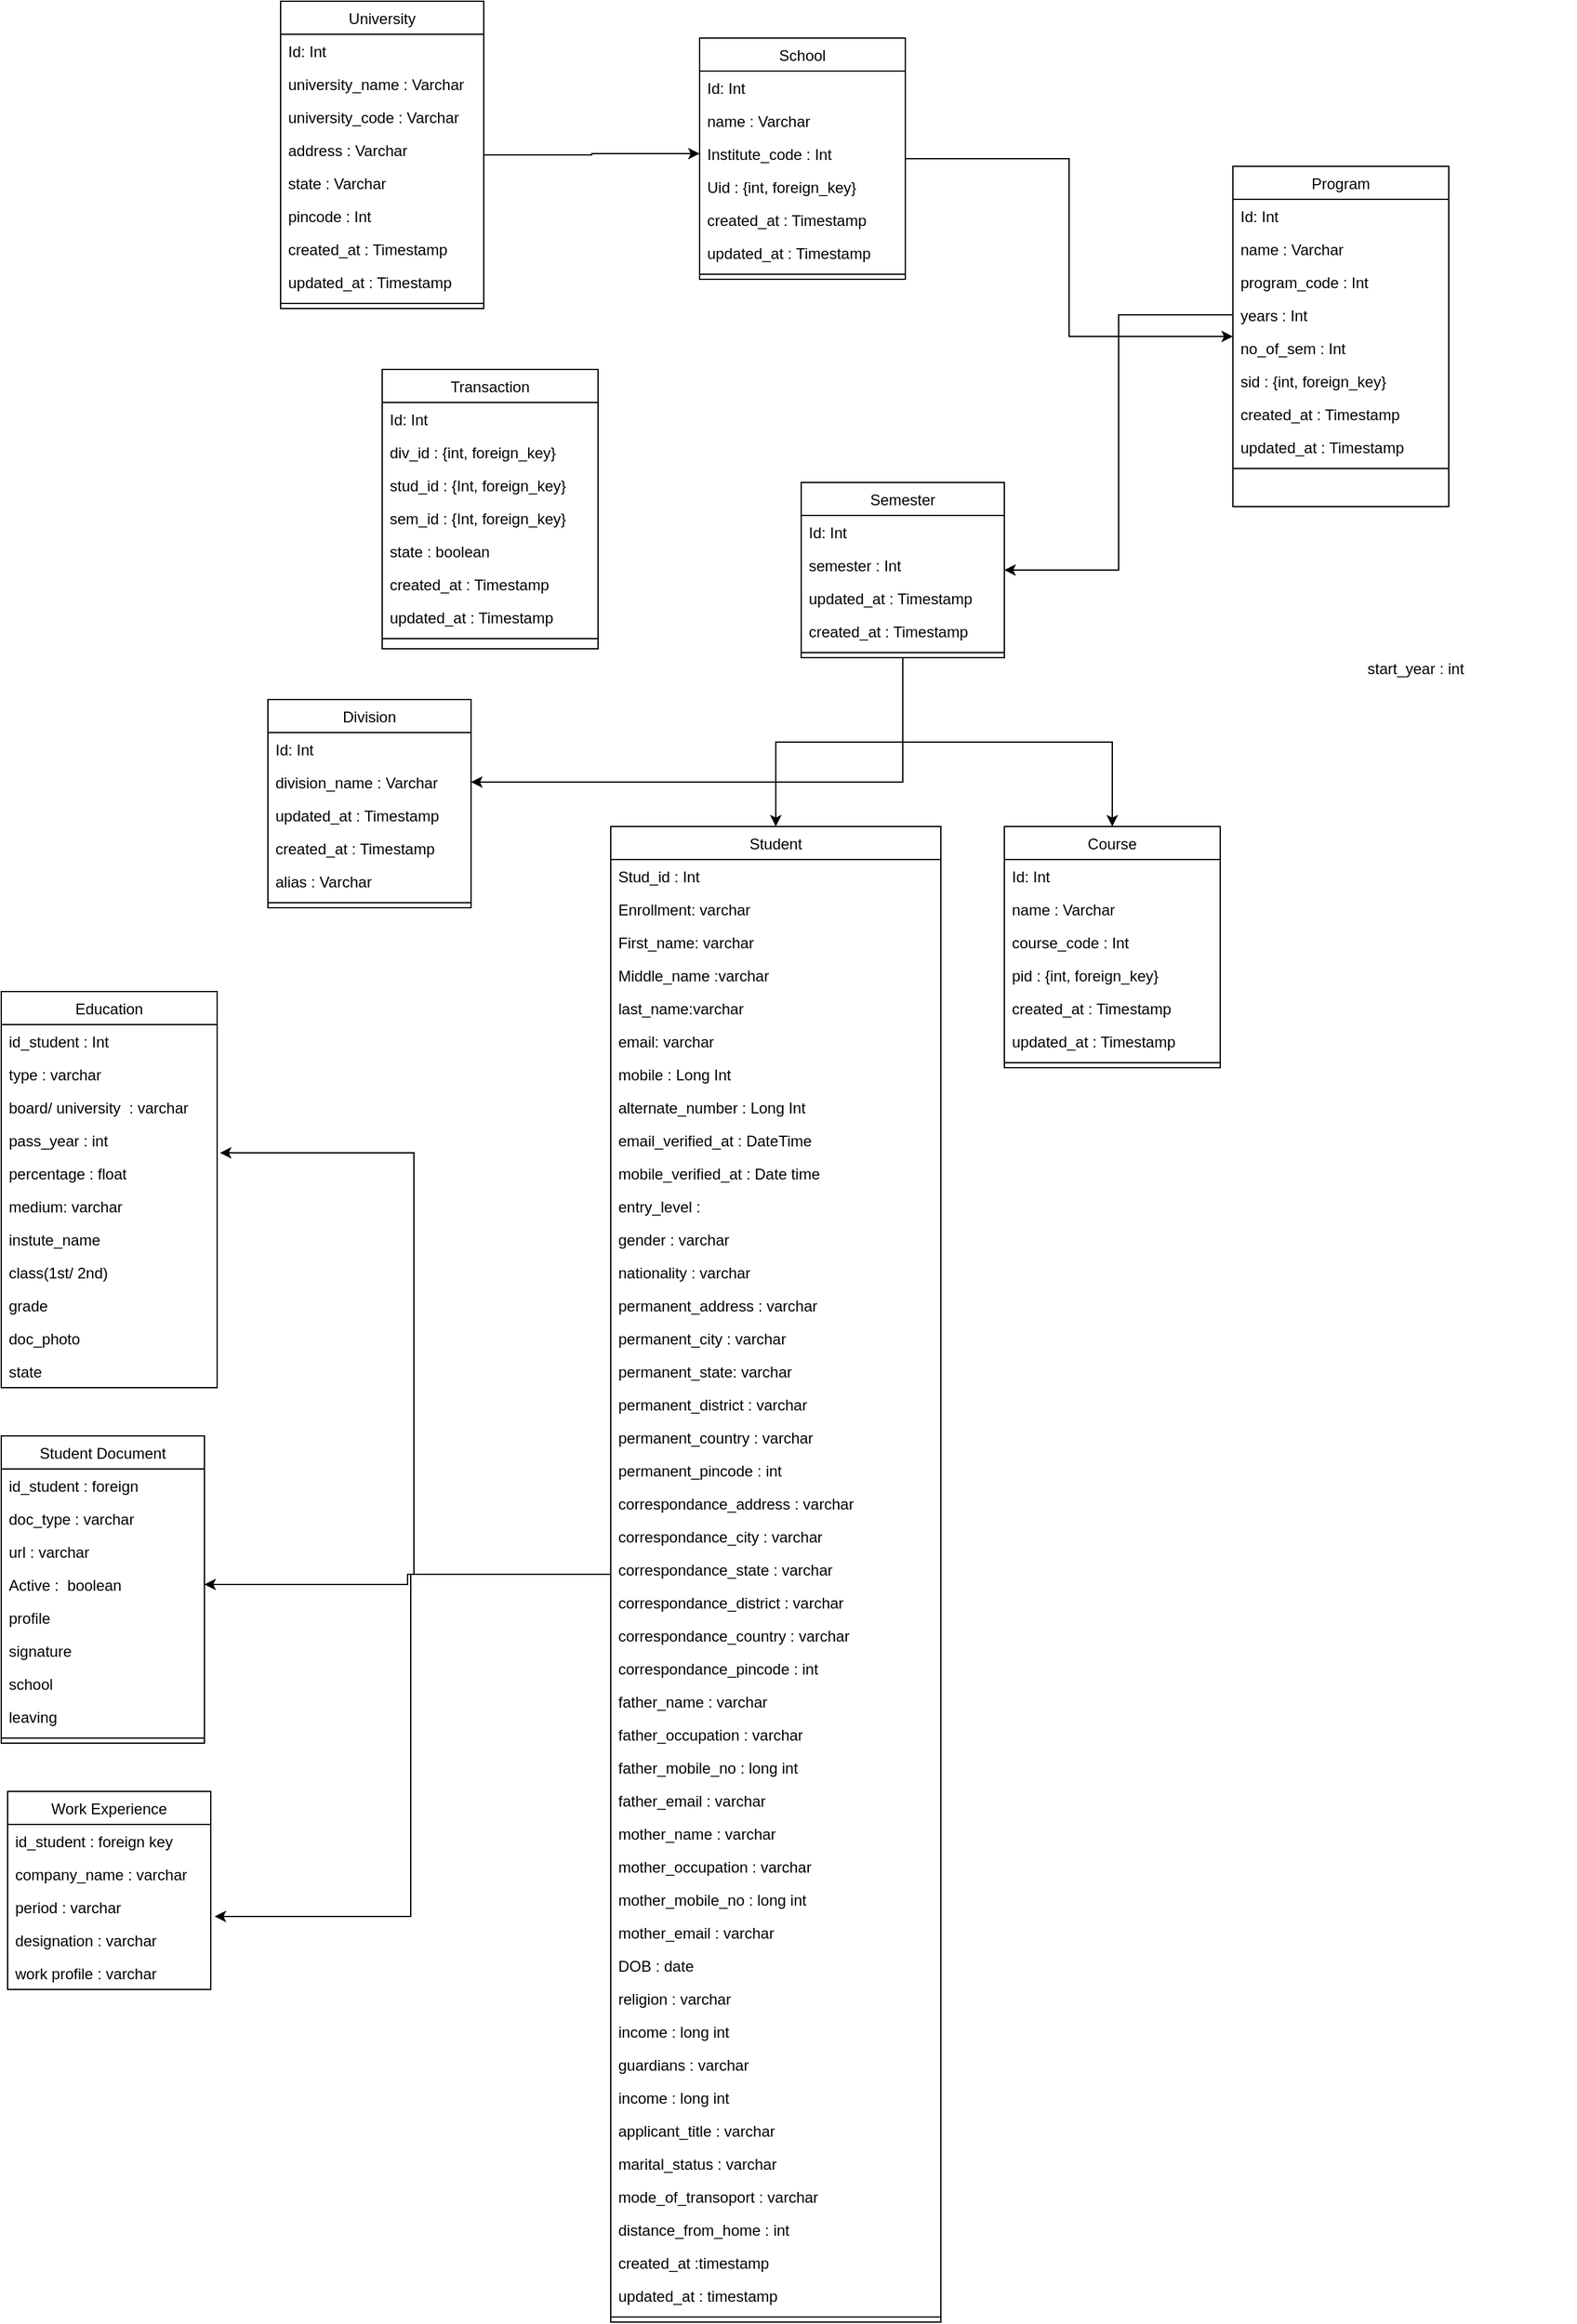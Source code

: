 <mxfile version="21.2.3" type="github">
  <diagram id="C5RBs43oDa-KdzZeNtuy" name="Page-1">
    <mxGraphModel dx="2062" dy="661" grid="1" gridSize="10" guides="1" tooltips="1" connect="1" arrows="1" fold="1" page="1" pageScale="1" pageWidth="827" pageHeight="1169" math="0" shadow="0">
      <root>
        <mxCell id="WIyWlLk6GJQsqaUBKTNV-0" />
        <mxCell id="WIyWlLk6GJQsqaUBKTNV-1" parent="WIyWlLk6GJQsqaUBKTNV-0" />
        <mxCell id="jzSBc3U49p7YeS92Y_gd-18" style="edgeStyle=orthogonalEdgeStyle;rounded=0;orthogonalLoop=1;jettySize=auto;html=1;entryX=0;entryY=0.5;entryDx=0;entryDy=0;" parent="WIyWlLk6GJQsqaUBKTNV-1" source="jzSBc3U49p7YeS92Y_gd-0" target="jzSBc3U49p7YeS92Y_gd-13" edge="1">
          <mxGeometry relative="1" as="geometry" />
        </mxCell>
        <mxCell id="jzSBc3U49p7YeS92Y_gd-0" value="University" style="swimlane;fontStyle=0;align=center;verticalAlign=top;childLayout=stackLayout;horizontal=1;startSize=26;horizontalStack=0;resizeParent=1;resizeLast=0;collapsible=1;marginBottom=0;rounded=0;shadow=0;strokeWidth=1;" parent="WIyWlLk6GJQsqaUBKTNV-1" vertex="1">
          <mxGeometry x="-10" y="60" width="160" height="242" as="geometry">
            <mxRectangle x="220" y="120" width="160" height="26" as="alternateBounds" />
          </mxGeometry>
        </mxCell>
        <mxCell id="jzSBc3U49p7YeS92Y_gd-1" value="Id: Int" style="text;align=left;verticalAlign=top;spacingLeft=4;spacingRight=4;overflow=hidden;rotatable=0;points=[[0,0.5],[1,0.5]];portConstraint=eastwest;" parent="jzSBc3U49p7YeS92Y_gd-0" vertex="1">
          <mxGeometry y="26" width="160" height="26" as="geometry" />
        </mxCell>
        <mxCell id="jzSBc3U49p7YeS92Y_gd-2" value="university_name : Varchar" style="text;align=left;verticalAlign=top;spacingLeft=4;spacingRight=4;overflow=hidden;rotatable=0;points=[[0,0.5],[1,0.5]];portConstraint=eastwest;rounded=0;shadow=0;html=0;" parent="jzSBc3U49p7YeS92Y_gd-0" vertex="1">
          <mxGeometry y="52" width="160" height="26" as="geometry" />
        </mxCell>
        <mxCell id="jzSBc3U49p7YeS92Y_gd-3" value="university_code : Varchar" style="text;align=left;verticalAlign=top;spacingLeft=4;spacingRight=4;overflow=hidden;rotatable=0;points=[[0,0.5],[1,0.5]];portConstraint=eastwest;rounded=0;shadow=0;html=0;" parent="jzSBc3U49p7YeS92Y_gd-0" vertex="1">
          <mxGeometry y="78" width="160" height="26" as="geometry" />
        </mxCell>
        <mxCell id="jzSBc3U49p7YeS92Y_gd-4" value="address : Varchar" style="text;align=left;verticalAlign=top;spacingLeft=4;spacingRight=4;overflow=hidden;rotatable=0;points=[[0,0.5],[1,0.5]];portConstraint=eastwest;rounded=0;shadow=0;html=0;" parent="jzSBc3U49p7YeS92Y_gd-0" vertex="1">
          <mxGeometry y="104" width="160" height="26" as="geometry" />
        </mxCell>
        <mxCell id="jzSBc3U49p7YeS92Y_gd-5" value="state : Varchar" style="text;align=left;verticalAlign=top;spacingLeft=4;spacingRight=4;overflow=hidden;rotatable=0;points=[[0,0.5],[1,0.5]];portConstraint=eastwest;" parent="jzSBc3U49p7YeS92Y_gd-0" vertex="1">
          <mxGeometry y="130" width="160" height="26" as="geometry" />
        </mxCell>
        <mxCell id="jzSBc3U49p7YeS92Y_gd-6" value="pincode : Int" style="text;align=left;verticalAlign=top;spacingLeft=4;spacingRight=4;overflow=hidden;rotatable=0;points=[[0,0.5],[1,0.5]];portConstraint=eastwest;" parent="jzSBc3U49p7YeS92Y_gd-0" vertex="1">
          <mxGeometry y="156" width="160" height="26" as="geometry" />
        </mxCell>
        <mxCell id="jzSBc3U49p7YeS92Y_gd-7" value="created_at : Timestamp " style="text;align=left;verticalAlign=top;spacingLeft=4;spacingRight=4;overflow=hidden;rotatable=0;points=[[0,0.5],[1,0.5]];portConstraint=eastwest;" parent="jzSBc3U49p7YeS92Y_gd-0" vertex="1">
          <mxGeometry y="182" width="160" height="26" as="geometry" />
        </mxCell>
        <mxCell id="jzSBc3U49p7YeS92Y_gd-8" value="updated_at : Timestamp" style="text;align=left;verticalAlign=top;spacingLeft=4;spacingRight=4;overflow=hidden;rotatable=0;points=[[0,0.5],[1,0.5]];portConstraint=eastwest;" parent="jzSBc3U49p7YeS92Y_gd-0" vertex="1">
          <mxGeometry y="208" width="160" height="26" as="geometry" />
        </mxCell>
        <mxCell id="jzSBc3U49p7YeS92Y_gd-9" value="" style="line;html=1;strokeWidth=1;align=left;verticalAlign=middle;spacingTop=-1;spacingLeft=3;spacingRight=3;rotatable=0;labelPosition=right;points=[];portConstraint=eastwest;" parent="jzSBc3U49p7YeS92Y_gd-0" vertex="1">
          <mxGeometry y="234" width="160" height="8" as="geometry" />
        </mxCell>
        <mxCell id="TAgKDu0aCl-Tujqc6xgf-10" style="edgeStyle=orthogonalEdgeStyle;rounded=0;orthogonalLoop=1;jettySize=auto;html=1;" parent="WIyWlLk6GJQsqaUBKTNV-1" source="jzSBc3U49p7YeS92Y_gd-10" target="jzSBc3U49p7YeS92Y_gd-28" edge="1">
          <mxGeometry relative="1" as="geometry" />
        </mxCell>
        <mxCell id="jzSBc3U49p7YeS92Y_gd-10" value="School" style="swimlane;fontStyle=0;align=center;verticalAlign=top;childLayout=stackLayout;horizontal=1;startSize=26;horizontalStack=0;resizeParent=1;resizeLast=0;collapsible=1;marginBottom=0;rounded=0;shadow=0;strokeWidth=1;" parent="WIyWlLk6GJQsqaUBKTNV-1" vertex="1">
          <mxGeometry x="320" y="89" width="162" height="190" as="geometry">
            <mxRectangle x="550" y="140" width="160" height="26" as="alternateBounds" />
          </mxGeometry>
        </mxCell>
        <mxCell id="jzSBc3U49p7YeS92Y_gd-11" value="Id: Int" style="text;align=left;verticalAlign=top;spacingLeft=4;spacingRight=4;overflow=hidden;rotatable=0;points=[[0,0.5],[1,0.5]];portConstraint=eastwest;" parent="jzSBc3U49p7YeS92Y_gd-10" vertex="1">
          <mxGeometry y="26" width="162" height="26" as="geometry" />
        </mxCell>
        <mxCell id="jzSBc3U49p7YeS92Y_gd-12" value="name : Varchar" style="text;align=left;verticalAlign=top;spacingLeft=4;spacingRight=4;overflow=hidden;rotatable=0;points=[[0,0.5],[1,0.5]];portConstraint=eastwest;rounded=0;shadow=0;html=0;" parent="jzSBc3U49p7YeS92Y_gd-10" vertex="1">
          <mxGeometry y="52" width="162" height="26" as="geometry" />
        </mxCell>
        <mxCell id="jzSBc3U49p7YeS92Y_gd-13" value="Institute_code : Int" style="text;align=left;verticalAlign=top;spacingLeft=4;spacingRight=4;overflow=hidden;rotatable=0;points=[[0,0.5],[1,0.5]];portConstraint=eastwest;rounded=0;shadow=0;html=0;" parent="jzSBc3U49p7YeS92Y_gd-10" vertex="1">
          <mxGeometry y="78" width="162" height="26" as="geometry" />
        </mxCell>
        <mxCell id="jzSBc3U49p7YeS92Y_gd-14" value="Uid : {int, foreign_key}" style="text;align=left;verticalAlign=top;spacingLeft=4;spacingRight=4;overflow=hidden;rotatable=0;points=[[0,0.5],[1,0.5]];portConstraint=eastwest;rounded=0;shadow=0;html=0;" parent="jzSBc3U49p7YeS92Y_gd-10" vertex="1">
          <mxGeometry y="104" width="162" height="26" as="geometry" />
        </mxCell>
        <mxCell id="jzSBc3U49p7YeS92Y_gd-15" value="created_at : Timestamp" style="text;align=left;verticalAlign=top;spacingLeft=4;spacingRight=4;overflow=hidden;rotatable=0;points=[[0,0.5],[1,0.5]];portConstraint=eastwest;rounded=0;shadow=0;html=0;" parent="jzSBc3U49p7YeS92Y_gd-10" vertex="1">
          <mxGeometry y="130" width="162" height="26" as="geometry" />
        </mxCell>
        <mxCell id="jzSBc3U49p7YeS92Y_gd-16" value="updated_at : Timestamp" style="text;align=left;verticalAlign=top;spacingLeft=4;spacingRight=4;overflow=hidden;rotatable=0;points=[[0,0.5],[1,0.5]];portConstraint=eastwest;rounded=0;shadow=0;html=0;" parent="jzSBc3U49p7YeS92Y_gd-10" vertex="1">
          <mxGeometry y="156" width="162" height="26" as="geometry" />
        </mxCell>
        <mxCell id="jzSBc3U49p7YeS92Y_gd-17" value="" style="line;html=1;strokeWidth=1;align=left;verticalAlign=middle;spacingTop=-1;spacingLeft=3;spacingRight=3;rotatable=0;labelPosition=right;points=[];portConstraint=eastwest;" parent="jzSBc3U49p7YeS92Y_gd-10" vertex="1">
          <mxGeometry y="182" width="162" height="8" as="geometry" />
        </mxCell>
        <mxCell id="jzSBc3U49p7YeS92Y_gd-28" value="Program" style="swimlane;fontStyle=0;align=center;verticalAlign=top;childLayout=stackLayout;horizontal=1;startSize=26;horizontalStack=0;resizeParent=1;resizeLast=0;collapsible=1;marginBottom=0;rounded=0;shadow=0;strokeWidth=1;" parent="WIyWlLk6GJQsqaUBKTNV-1" vertex="1">
          <mxGeometry x="740" y="190" width="170" height="268" as="geometry">
            <mxRectangle x="550" y="140" width="160" height="26" as="alternateBounds" />
          </mxGeometry>
        </mxCell>
        <mxCell id="jzSBc3U49p7YeS92Y_gd-29" value="Id: Int" style="text;align=left;verticalAlign=top;spacingLeft=4;spacingRight=4;overflow=hidden;rotatable=0;points=[[0,0.5],[1,0.5]];portConstraint=eastwest;" parent="jzSBc3U49p7YeS92Y_gd-28" vertex="1">
          <mxGeometry y="26" width="170" height="26" as="geometry" />
        </mxCell>
        <mxCell id="jzSBc3U49p7YeS92Y_gd-30" value="name : Varchar" style="text;align=left;verticalAlign=top;spacingLeft=4;spacingRight=4;overflow=hidden;rotatable=0;points=[[0,0.5],[1,0.5]];portConstraint=eastwest;rounded=0;shadow=0;html=0;" parent="jzSBc3U49p7YeS92Y_gd-28" vertex="1">
          <mxGeometry y="52" width="170" height="26" as="geometry" />
        </mxCell>
        <mxCell id="jzSBc3U49p7YeS92Y_gd-31" value="program_code : Int" style="text;align=left;verticalAlign=top;spacingLeft=4;spacingRight=4;overflow=hidden;rotatable=0;points=[[0,0.5],[1,0.5]];portConstraint=eastwest;rounded=0;shadow=0;html=0;" parent="jzSBc3U49p7YeS92Y_gd-28" vertex="1">
          <mxGeometry y="78" width="170" height="26" as="geometry" />
        </mxCell>
        <mxCell id="jzSBc3U49p7YeS92Y_gd-37" value="years : Int" style="text;align=left;verticalAlign=top;spacingLeft=4;spacingRight=4;overflow=hidden;rotatable=0;points=[[0,0.5],[1,0.5]];portConstraint=eastwest;rounded=0;shadow=0;html=0;" parent="jzSBc3U49p7YeS92Y_gd-28" vertex="1">
          <mxGeometry y="104" width="170" height="26" as="geometry" />
        </mxCell>
        <mxCell id="jzSBc3U49p7YeS92Y_gd-32" value="no_of_sem : Int" style="text;align=left;verticalAlign=top;spacingLeft=4;spacingRight=4;overflow=hidden;rotatable=0;points=[[0,0.5],[1,0.5]];portConstraint=eastwest;rounded=0;shadow=0;html=0;" parent="jzSBc3U49p7YeS92Y_gd-28" vertex="1">
          <mxGeometry y="130" width="170" height="26" as="geometry" />
        </mxCell>
        <mxCell id="jzSBc3U49p7YeS92Y_gd-33" value="sid : {int, foreign_key}" style="text;align=left;verticalAlign=top;spacingLeft=4;spacingRight=4;overflow=hidden;rotatable=0;points=[[0,0.5],[1,0.5]];portConstraint=eastwest;rounded=0;shadow=0;html=0;" parent="jzSBc3U49p7YeS92Y_gd-28" vertex="1">
          <mxGeometry y="156" width="170" height="26" as="geometry" />
        </mxCell>
        <mxCell id="jzSBc3U49p7YeS92Y_gd-34" value="created_at : Timestamp" style="text;align=left;verticalAlign=top;spacingLeft=4;spacingRight=4;overflow=hidden;rotatable=0;points=[[0,0.5],[1,0.5]];portConstraint=eastwest;rounded=0;shadow=0;html=0;" parent="jzSBc3U49p7YeS92Y_gd-28" vertex="1">
          <mxGeometry y="182" width="170" height="26" as="geometry" />
        </mxCell>
        <mxCell id="jzSBc3U49p7YeS92Y_gd-35" value="updated_at : Timestamp" style="text;align=left;verticalAlign=top;spacingLeft=4;spacingRight=4;overflow=hidden;rotatable=0;points=[[0,0.5],[1,0.5]];portConstraint=eastwest;rounded=0;shadow=0;html=0;" parent="jzSBc3U49p7YeS92Y_gd-28" vertex="1">
          <mxGeometry y="208" width="170" height="26" as="geometry" />
        </mxCell>
        <mxCell id="jzSBc3U49p7YeS92Y_gd-36" value="" style="line;html=1;strokeWidth=1;align=left;verticalAlign=middle;spacingTop=-1;spacingLeft=3;spacingRight=3;rotatable=0;labelPosition=right;points=[];portConstraint=eastwest;" parent="jzSBc3U49p7YeS92Y_gd-28" vertex="1">
          <mxGeometry y="234" width="170" height="8" as="geometry" />
        </mxCell>
        <mxCell id="jzSBc3U49p7YeS92Y_gd-51" style="edgeStyle=orthogonalEdgeStyle;rounded=0;orthogonalLoop=1;jettySize=auto;html=1;entryX=1;entryY=0.5;entryDx=0;entryDy=0;" parent="WIyWlLk6GJQsqaUBKTNV-1" source="jzSBc3U49p7YeS92Y_gd-39" target="jzSBc3U49p7YeS92Y_gd-47" edge="1">
          <mxGeometry relative="1" as="geometry" />
        </mxCell>
        <mxCell id="jzSBc3U49p7YeS92Y_gd-63" style="edgeStyle=orthogonalEdgeStyle;rounded=0;orthogonalLoop=1;jettySize=auto;html=1;" parent="WIyWlLk6GJQsqaUBKTNV-1" source="jzSBc3U49p7YeS92Y_gd-39" target="jzSBc3U49p7YeS92Y_gd-52" edge="1">
          <mxGeometry relative="1" as="geometry" />
        </mxCell>
        <mxCell id="jzSBc3U49p7YeS92Y_gd-65" style="edgeStyle=orthogonalEdgeStyle;rounded=0;orthogonalLoop=1;jettySize=auto;html=1;entryX=0.5;entryY=0;entryDx=0;entryDy=0;" parent="WIyWlLk6GJQsqaUBKTNV-1" source="jzSBc3U49p7YeS92Y_gd-39" target="jzSBc3U49p7YeS92Y_gd-54" edge="1">
          <mxGeometry relative="1" as="geometry" />
        </mxCell>
        <mxCell id="jzSBc3U49p7YeS92Y_gd-39" value="Semester" style="swimlane;fontStyle=0;align=center;verticalAlign=top;childLayout=stackLayout;horizontal=1;startSize=26;horizontalStack=0;resizeParent=1;resizeLast=0;collapsible=1;marginBottom=0;rounded=0;shadow=0;strokeWidth=1;" parent="WIyWlLk6GJQsqaUBKTNV-1" vertex="1">
          <mxGeometry x="400" y="439" width="160" height="138" as="geometry">
            <mxRectangle x="550" y="140" width="160" height="26" as="alternateBounds" />
          </mxGeometry>
        </mxCell>
        <mxCell id="jzSBc3U49p7YeS92Y_gd-40" value="Id: Int" style="text;align=left;verticalAlign=top;spacingLeft=4;spacingRight=4;overflow=hidden;rotatable=0;points=[[0,0.5],[1,0.5]];portConstraint=eastwest;" parent="jzSBc3U49p7YeS92Y_gd-39" vertex="1">
          <mxGeometry y="26" width="160" height="26" as="geometry" />
        </mxCell>
        <mxCell id="jzSBc3U49p7YeS92Y_gd-41" value="semester : Int" style="text;align=left;verticalAlign=top;spacingLeft=4;spacingRight=4;overflow=hidden;rotatable=0;points=[[0,0.5],[1,0.5]];portConstraint=eastwest;rounded=0;shadow=0;html=0;" parent="jzSBc3U49p7YeS92Y_gd-39" vertex="1">
          <mxGeometry y="52" width="160" height="26" as="geometry" />
        </mxCell>
        <mxCell id="jzSBc3U49p7YeS92Y_gd-42" value="updated_at : Timestamp" style="text;align=left;verticalAlign=top;spacingLeft=4;spacingRight=4;overflow=hidden;rotatable=0;points=[[0,0.5],[1,0.5]];portConstraint=eastwest;rounded=0;shadow=0;html=0;" parent="jzSBc3U49p7YeS92Y_gd-39" vertex="1">
          <mxGeometry y="78" width="160" height="26" as="geometry" />
        </mxCell>
        <mxCell id="jzSBc3U49p7YeS92Y_gd-43" value="created_at : Timestamp" style="text;align=left;verticalAlign=top;spacingLeft=4;spacingRight=4;overflow=hidden;rotatable=0;points=[[0,0.5],[1,0.5]];portConstraint=eastwest;rounded=0;shadow=0;html=0;" parent="jzSBc3U49p7YeS92Y_gd-39" vertex="1">
          <mxGeometry y="104" width="160" height="26" as="geometry" />
        </mxCell>
        <mxCell id="jzSBc3U49p7YeS92Y_gd-44" value="" style="line;html=1;strokeWidth=1;align=left;verticalAlign=middle;spacingTop=-1;spacingLeft=3;spacingRight=3;rotatable=0;labelPosition=right;points=[];portConstraint=eastwest;" parent="jzSBc3U49p7YeS92Y_gd-39" vertex="1">
          <mxGeometry y="130" width="160" height="8" as="geometry" />
        </mxCell>
        <mxCell id="jzSBc3U49p7YeS92Y_gd-45" value="Division" style="swimlane;fontStyle=0;align=center;verticalAlign=top;childLayout=stackLayout;horizontal=1;startSize=26;horizontalStack=0;resizeParent=1;resizeLast=0;collapsible=1;marginBottom=0;rounded=0;shadow=0;strokeWidth=1;" parent="WIyWlLk6GJQsqaUBKTNV-1" vertex="1">
          <mxGeometry x="-20" y="610" width="160" height="164" as="geometry">
            <mxRectangle x="550" y="140" width="160" height="26" as="alternateBounds" />
          </mxGeometry>
        </mxCell>
        <mxCell id="jzSBc3U49p7YeS92Y_gd-46" value="Id: Int" style="text;align=left;verticalAlign=top;spacingLeft=4;spacingRight=4;overflow=hidden;rotatable=0;points=[[0,0.5],[1,0.5]];portConstraint=eastwest;" parent="jzSBc3U49p7YeS92Y_gd-45" vertex="1">
          <mxGeometry y="26" width="160" height="26" as="geometry" />
        </mxCell>
        <mxCell id="jzSBc3U49p7YeS92Y_gd-47" value="division_name : Varchar" style="text;align=left;verticalAlign=top;spacingLeft=4;spacingRight=4;overflow=hidden;rotatable=0;points=[[0,0.5],[1,0.5]];portConstraint=eastwest;rounded=0;shadow=0;html=0;" parent="jzSBc3U49p7YeS92Y_gd-45" vertex="1">
          <mxGeometry y="52" width="160" height="26" as="geometry" />
        </mxCell>
        <mxCell id="jzSBc3U49p7YeS92Y_gd-76" value="updated_at : Timestamp" style="text;align=left;verticalAlign=top;spacingLeft=4;spacingRight=4;overflow=hidden;rotatable=0;points=[[0,0.5],[1,0.5]];portConstraint=eastwest;rounded=0;shadow=0;html=0;" parent="jzSBc3U49p7YeS92Y_gd-45" vertex="1">
          <mxGeometry y="78" width="160" height="26" as="geometry" />
        </mxCell>
        <mxCell id="jzSBc3U49p7YeS92Y_gd-77" value="created_at : Timestamp" style="text;align=left;verticalAlign=top;spacingLeft=4;spacingRight=4;overflow=hidden;rotatable=0;points=[[0,0.5],[1,0.5]];portConstraint=eastwest;rounded=0;shadow=0;html=0;" parent="jzSBc3U49p7YeS92Y_gd-45" vertex="1">
          <mxGeometry y="104" width="160" height="26" as="geometry" />
        </mxCell>
        <mxCell id="jzSBc3U49p7YeS92Y_gd-48" value="alias : Varchar" style="text;align=left;verticalAlign=top;spacingLeft=4;spacingRight=4;overflow=hidden;rotatable=0;points=[[0,0.5],[1,0.5]];portConstraint=eastwest;rounded=0;shadow=0;html=0;" parent="jzSBc3U49p7YeS92Y_gd-45" vertex="1">
          <mxGeometry y="130" width="160" height="26" as="geometry" />
        </mxCell>
        <mxCell id="jzSBc3U49p7YeS92Y_gd-49" value="" style="line;html=1;strokeWidth=1;align=left;verticalAlign=middle;spacingTop=-1;spacingLeft=3;spacingRight=3;rotatable=0;labelPosition=right;points=[];portConstraint=eastwest;" parent="jzSBc3U49p7YeS92Y_gd-45" vertex="1">
          <mxGeometry y="156" width="160" height="8" as="geometry" />
        </mxCell>
        <mxCell id="jzSBc3U49p7YeS92Y_gd-50" style="edgeStyle=orthogonalEdgeStyle;rounded=0;orthogonalLoop=1;jettySize=auto;html=1;entryX=1;entryY=0.5;entryDx=0;entryDy=0;" parent="WIyWlLk6GJQsqaUBKTNV-1" source="jzSBc3U49p7YeS92Y_gd-37" target="jzSBc3U49p7YeS92Y_gd-39" edge="1">
          <mxGeometry relative="1" as="geometry" />
        </mxCell>
        <mxCell id="6MBcvfhvLeCp4qetDk-J-32" style="edgeStyle=orthogonalEdgeStyle;rounded=0;orthogonalLoop=1;jettySize=auto;html=1;entryX=1;entryY=0.5;entryDx=0;entryDy=0;" parent="WIyWlLk6GJQsqaUBKTNV-1" source="jzSBc3U49p7YeS92Y_gd-52" target="6MBcvfhvLeCp4qetDk-J-4" edge="1">
          <mxGeometry relative="1" as="geometry" />
        </mxCell>
        <mxCell id="6MBcvfhvLeCp4qetDk-J-33" style="edgeStyle=orthogonalEdgeStyle;rounded=0;orthogonalLoop=1;jettySize=auto;html=1;entryX=1.019;entryY=-0.212;entryDx=0;entryDy=0;entryPerimeter=0;" parent="WIyWlLk6GJQsqaUBKTNV-1" source="jzSBc3U49p7YeS92Y_gd-52" target="6MBcvfhvLeCp4qetDk-J-25" edge="1">
          <mxGeometry relative="1" as="geometry">
            <mxPoint x="-30" y="1550" as="targetPoint" />
          </mxGeometry>
        </mxCell>
        <mxCell id="6MBcvfhvLeCp4qetDk-J-34" style="edgeStyle=orthogonalEdgeStyle;rounded=0;orthogonalLoop=1;jettySize=auto;html=1;entryX=1.013;entryY=-0.115;entryDx=0;entryDy=0;entryPerimeter=0;" parent="WIyWlLk6GJQsqaUBKTNV-1" source="jzSBc3U49p7YeS92Y_gd-52" target="6MBcvfhvLeCp4qetDk-J-15" edge="1">
          <mxGeometry relative="1" as="geometry" />
        </mxCell>
        <mxCell id="jzSBc3U49p7YeS92Y_gd-52" value="Student" style="swimlane;fontStyle=0;align=center;verticalAlign=top;childLayout=stackLayout;horizontal=1;startSize=26;horizontalStack=0;resizeParent=1;resizeLast=0;collapsible=1;marginBottom=0;rounded=0;shadow=0;strokeWidth=1;" parent="WIyWlLk6GJQsqaUBKTNV-1" vertex="1">
          <mxGeometry x="250" y="710" width="260" height="1178" as="geometry">
            <mxRectangle x="550" y="140" width="160" height="26" as="alternateBounds" />
          </mxGeometry>
        </mxCell>
        <mxCell id="jzSBc3U49p7YeS92Y_gd-59" value="Stud_id : Int " style="text;align=left;verticalAlign=top;spacingLeft=4;spacingRight=4;overflow=hidden;rotatable=0;points=[[0,0.5],[1,0.5]];portConstraint=eastwest;rounded=0;shadow=0;html=0;" parent="jzSBc3U49p7YeS92Y_gd-52" vertex="1">
          <mxGeometry y="26" width="260" height="26" as="geometry" />
        </mxCell>
        <mxCell id="TAgKDu0aCl-Tujqc6xgf-12" value="Enrollment: varchar" style="text;align=left;verticalAlign=top;spacingLeft=4;spacingRight=4;overflow=hidden;rotatable=0;points=[[0,0.5],[1,0.5]];portConstraint=eastwest;rounded=0;shadow=0;html=0;" parent="jzSBc3U49p7YeS92Y_gd-52" vertex="1">
          <mxGeometry y="52" width="260" height="26" as="geometry" />
        </mxCell>
        <mxCell id="TAgKDu0aCl-Tujqc6xgf-13" value="First_name: varchar" style="text;align=left;verticalAlign=top;spacingLeft=4;spacingRight=4;overflow=hidden;rotatable=0;points=[[0,0.5],[1,0.5]];portConstraint=eastwest;rounded=0;shadow=0;html=0;" parent="jzSBc3U49p7YeS92Y_gd-52" vertex="1">
          <mxGeometry y="78" width="260" height="26" as="geometry" />
        </mxCell>
        <mxCell id="TAgKDu0aCl-Tujqc6xgf-19" value="Middle_name :varchar" style="text;align=left;verticalAlign=top;spacingLeft=4;spacingRight=4;overflow=hidden;rotatable=0;points=[[0,0.5],[1,0.5]];portConstraint=eastwest;rounded=0;shadow=0;html=0;" parent="jzSBc3U49p7YeS92Y_gd-52" vertex="1">
          <mxGeometry y="104" width="260" height="26" as="geometry" />
        </mxCell>
        <mxCell id="TAgKDu0aCl-Tujqc6xgf-20" value="last_name:varchar" style="text;align=left;verticalAlign=top;spacingLeft=4;spacingRight=4;overflow=hidden;rotatable=0;points=[[0,0.5],[1,0.5]];portConstraint=eastwest;rounded=0;shadow=0;html=0;" parent="jzSBc3U49p7YeS92Y_gd-52" vertex="1">
          <mxGeometry y="130" width="260" height="26" as="geometry" />
        </mxCell>
        <mxCell id="TAgKDu0aCl-Tujqc6xgf-21" value="email: varchar" style="text;align=left;verticalAlign=top;spacingLeft=4;spacingRight=4;overflow=hidden;rotatable=0;points=[[0,0.5],[1,0.5]];portConstraint=eastwest;rounded=0;shadow=0;html=0;" parent="jzSBc3U49p7YeS92Y_gd-52" vertex="1">
          <mxGeometry y="156" width="260" height="26" as="geometry" />
        </mxCell>
        <mxCell id="TAgKDu0aCl-Tujqc6xgf-24" value="mobile : Long Int" style="text;align=left;verticalAlign=top;spacingLeft=4;spacingRight=4;overflow=hidden;rotatable=0;points=[[0,0.5],[1,0.5]];portConstraint=eastwest;rounded=0;shadow=0;html=0;" parent="jzSBc3U49p7YeS92Y_gd-52" vertex="1">
          <mxGeometry y="182" width="260" height="26" as="geometry" />
        </mxCell>
        <mxCell id="TAgKDu0aCl-Tujqc6xgf-22" value="alternate_number : Long Int" style="text;align=left;verticalAlign=top;spacingLeft=4;spacingRight=4;overflow=hidden;rotatable=0;points=[[0,0.5],[1,0.5]];portConstraint=eastwest;rounded=0;shadow=0;html=0;" parent="jzSBc3U49p7YeS92Y_gd-52" vertex="1">
          <mxGeometry y="208" width="260" height="26" as="geometry" />
        </mxCell>
        <mxCell id="TAgKDu0aCl-Tujqc6xgf-25" value="email_verified_at : DateTime" style="text;align=left;verticalAlign=top;spacingLeft=4;spacingRight=4;overflow=hidden;rotatable=0;points=[[0,0.5],[1,0.5]];portConstraint=eastwest;rounded=0;shadow=0;html=0;" parent="jzSBc3U49p7YeS92Y_gd-52" vertex="1">
          <mxGeometry y="234" width="260" height="26" as="geometry" />
        </mxCell>
        <mxCell id="TAgKDu0aCl-Tujqc6xgf-26" value="mobile_verified_at : Date time" style="text;align=left;verticalAlign=top;spacingLeft=4;spacingRight=4;overflow=hidden;rotatable=0;points=[[0,0.5],[1,0.5]];portConstraint=eastwest;rounded=0;shadow=0;html=0;" parent="jzSBc3U49p7YeS92Y_gd-52" vertex="1">
          <mxGeometry y="260" width="260" height="26" as="geometry" />
        </mxCell>
        <mxCell id="TAgKDu0aCl-Tujqc6xgf-28" value="entry_level : " style="text;align=left;verticalAlign=top;spacingLeft=4;spacingRight=4;overflow=hidden;rotatable=0;points=[[0,0.5],[1,0.5]];portConstraint=eastwest;rounded=0;shadow=0;html=0;" parent="jzSBc3U49p7YeS92Y_gd-52" vertex="1">
          <mxGeometry y="286" width="260" height="26" as="geometry" />
        </mxCell>
        <mxCell id="TAgKDu0aCl-Tujqc6xgf-27" value="gender : varchar" style="text;align=left;verticalAlign=top;spacingLeft=4;spacingRight=4;overflow=hidden;rotatable=0;points=[[0,0.5],[1,0.5]];portConstraint=eastwest;rounded=0;shadow=0;html=0;" parent="jzSBc3U49p7YeS92Y_gd-52" vertex="1">
          <mxGeometry y="312" width="260" height="26" as="geometry" />
        </mxCell>
        <mxCell id="TAgKDu0aCl-Tujqc6xgf-29" value="nationality : varchar" style="text;align=left;verticalAlign=top;spacingLeft=4;spacingRight=4;overflow=hidden;rotatable=0;points=[[0,0.5],[1,0.5]];portConstraint=eastwest;rounded=0;shadow=0;html=0;" parent="jzSBc3U49p7YeS92Y_gd-52" vertex="1">
          <mxGeometry y="338" width="260" height="26" as="geometry" />
        </mxCell>
        <mxCell id="TAgKDu0aCl-Tujqc6xgf-30" value="permanent_address : varchar" style="text;align=left;verticalAlign=top;spacingLeft=4;spacingRight=4;overflow=hidden;rotatable=0;points=[[0,0.5],[1,0.5]];portConstraint=eastwest;rounded=0;shadow=0;html=0;" parent="jzSBc3U49p7YeS92Y_gd-52" vertex="1">
          <mxGeometry y="364" width="260" height="26" as="geometry" />
        </mxCell>
        <mxCell id="TAgKDu0aCl-Tujqc6xgf-32" value="permanent_city : varchar" style="text;align=left;verticalAlign=top;spacingLeft=4;spacingRight=4;overflow=hidden;rotatable=0;points=[[0,0.5],[1,0.5]];portConstraint=eastwest;rounded=0;shadow=0;html=0;" parent="jzSBc3U49p7YeS92Y_gd-52" vertex="1">
          <mxGeometry y="390" width="260" height="26" as="geometry" />
        </mxCell>
        <mxCell id="TAgKDu0aCl-Tujqc6xgf-31" value="permanent_state: varchar" style="text;align=left;verticalAlign=top;spacingLeft=4;spacingRight=4;overflow=hidden;rotatable=0;points=[[0,0.5],[1,0.5]];portConstraint=eastwest;rounded=0;shadow=0;html=0;" parent="jzSBc3U49p7YeS92Y_gd-52" vertex="1">
          <mxGeometry y="416" width="260" height="26" as="geometry" />
        </mxCell>
        <mxCell id="TAgKDu0aCl-Tujqc6xgf-33" value="permanent_district : varchar" style="text;align=left;verticalAlign=top;spacingLeft=4;spacingRight=4;overflow=hidden;rotatable=0;points=[[0,0.5],[1,0.5]];portConstraint=eastwest;rounded=0;shadow=0;html=0;" parent="jzSBc3U49p7YeS92Y_gd-52" vertex="1">
          <mxGeometry y="442" width="260" height="26" as="geometry" />
        </mxCell>
        <mxCell id="TAgKDu0aCl-Tujqc6xgf-34" value="permanent_country : varchar" style="text;align=left;verticalAlign=top;spacingLeft=4;spacingRight=4;overflow=hidden;rotatable=0;points=[[0,0.5],[1,0.5]];portConstraint=eastwest;rounded=0;shadow=0;html=0;" parent="jzSBc3U49p7YeS92Y_gd-52" vertex="1">
          <mxGeometry y="468" width="260" height="26" as="geometry" />
        </mxCell>
        <mxCell id="TAgKDu0aCl-Tujqc6xgf-35" value="permanent_pincode : int" style="text;align=left;verticalAlign=top;spacingLeft=4;spacingRight=4;overflow=hidden;rotatable=0;points=[[0,0.5],[1,0.5]];portConstraint=eastwest;rounded=0;shadow=0;html=0;" parent="jzSBc3U49p7YeS92Y_gd-52" vertex="1">
          <mxGeometry y="494" width="260" height="26" as="geometry" />
        </mxCell>
        <mxCell id="TAgKDu0aCl-Tujqc6xgf-36" value="correspondance_address : varchar" style="text;align=left;verticalAlign=top;spacingLeft=4;spacingRight=4;overflow=hidden;rotatable=0;points=[[0,0.5],[1,0.5]];portConstraint=eastwest;rounded=0;shadow=0;html=0;" parent="jzSBc3U49p7YeS92Y_gd-52" vertex="1">
          <mxGeometry y="520" width="260" height="26" as="geometry" />
        </mxCell>
        <mxCell id="TAgKDu0aCl-Tujqc6xgf-38" value="correspondance_city : varchar" style="text;align=left;verticalAlign=top;spacingLeft=4;spacingRight=4;overflow=hidden;rotatable=0;points=[[0,0.5],[1,0.5]];portConstraint=eastwest;rounded=0;shadow=0;html=0;" parent="jzSBc3U49p7YeS92Y_gd-52" vertex="1">
          <mxGeometry y="546" width="260" height="26" as="geometry" />
        </mxCell>
        <mxCell id="TAgKDu0aCl-Tujqc6xgf-39" value="correspondance_state : varchar" style="text;align=left;verticalAlign=top;spacingLeft=4;spacingRight=4;overflow=hidden;rotatable=0;points=[[0,0.5],[1,0.5]];portConstraint=eastwest;rounded=0;shadow=0;html=0;" parent="jzSBc3U49p7YeS92Y_gd-52" vertex="1">
          <mxGeometry y="572" width="260" height="26" as="geometry" />
        </mxCell>
        <mxCell id="TAgKDu0aCl-Tujqc6xgf-40" value="correspondance_district : varchar" style="text;align=left;verticalAlign=top;spacingLeft=4;spacingRight=4;overflow=hidden;rotatable=0;points=[[0,0.5],[1,0.5]];portConstraint=eastwest;rounded=0;shadow=0;html=0;" parent="jzSBc3U49p7YeS92Y_gd-52" vertex="1">
          <mxGeometry y="598" width="260" height="26" as="geometry" />
        </mxCell>
        <mxCell id="TAgKDu0aCl-Tujqc6xgf-41" value="correspondance_country : varchar" style="text;align=left;verticalAlign=top;spacingLeft=4;spacingRight=4;overflow=hidden;rotatable=0;points=[[0,0.5],[1,0.5]];portConstraint=eastwest;rounded=0;shadow=0;html=0;" parent="jzSBc3U49p7YeS92Y_gd-52" vertex="1">
          <mxGeometry y="624" width="260" height="26" as="geometry" />
        </mxCell>
        <mxCell id="TAgKDu0aCl-Tujqc6xgf-42" value="correspondance_pincode : int" style="text;align=left;verticalAlign=top;spacingLeft=4;spacingRight=4;overflow=hidden;rotatable=0;points=[[0,0.5],[1,0.5]];portConstraint=eastwest;rounded=0;shadow=0;html=0;" parent="jzSBc3U49p7YeS92Y_gd-52" vertex="1">
          <mxGeometry y="650" width="260" height="26" as="geometry" />
        </mxCell>
        <mxCell id="TAgKDu0aCl-Tujqc6xgf-43" value="father_name : varchar" style="text;align=left;verticalAlign=top;spacingLeft=4;spacingRight=4;overflow=hidden;rotatable=0;points=[[0,0.5],[1,0.5]];portConstraint=eastwest;rounded=0;shadow=0;html=0;" parent="jzSBc3U49p7YeS92Y_gd-52" vertex="1">
          <mxGeometry y="676" width="260" height="26" as="geometry" />
        </mxCell>
        <mxCell id="TAgKDu0aCl-Tujqc6xgf-44" value="father_occupation : varchar" style="text;align=left;verticalAlign=top;spacingLeft=4;spacingRight=4;overflow=hidden;rotatable=0;points=[[0,0.5],[1,0.5]];portConstraint=eastwest;rounded=0;shadow=0;html=0;" parent="jzSBc3U49p7YeS92Y_gd-52" vertex="1">
          <mxGeometry y="702" width="260" height="26" as="geometry" />
        </mxCell>
        <mxCell id="TAgKDu0aCl-Tujqc6xgf-45" value="father_mobile_no : long int" style="text;align=left;verticalAlign=top;spacingLeft=4;spacingRight=4;overflow=hidden;rotatable=0;points=[[0,0.5],[1,0.5]];portConstraint=eastwest;rounded=0;shadow=0;html=0;" parent="jzSBc3U49p7YeS92Y_gd-52" vertex="1">
          <mxGeometry y="728" width="260" height="26" as="geometry" />
        </mxCell>
        <mxCell id="TAgKDu0aCl-Tujqc6xgf-46" value="father_email : varchar" style="text;align=left;verticalAlign=top;spacingLeft=4;spacingRight=4;overflow=hidden;rotatable=0;points=[[0,0.5],[1,0.5]];portConstraint=eastwest;rounded=0;shadow=0;html=0;" parent="jzSBc3U49p7YeS92Y_gd-52" vertex="1">
          <mxGeometry y="754" width="260" height="26" as="geometry" />
        </mxCell>
        <mxCell id="TAgKDu0aCl-Tujqc6xgf-49" value="mother_name : varchar  " style="text;align=left;verticalAlign=top;spacingLeft=4;spacingRight=4;overflow=hidden;rotatable=0;points=[[0,0.5],[1,0.5]];portConstraint=eastwest;rounded=0;shadow=0;html=0;" parent="jzSBc3U49p7YeS92Y_gd-52" vertex="1">
          <mxGeometry y="780" width="260" height="26" as="geometry" />
        </mxCell>
        <mxCell id="TAgKDu0aCl-Tujqc6xgf-50" value="mother_occupation : varchar  " style="text;align=left;verticalAlign=top;spacingLeft=4;spacingRight=4;overflow=hidden;rotatable=0;points=[[0,0.5],[1,0.5]];portConstraint=eastwest;rounded=0;shadow=0;html=0;" parent="jzSBc3U49p7YeS92Y_gd-52" vertex="1">
          <mxGeometry y="806" width="260" height="26" as="geometry" />
        </mxCell>
        <mxCell id="TAgKDu0aCl-Tujqc6xgf-51" value="mother_mobile_no : long int " style="text;align=left;verticalAlign=top;spacingLeft=4;spacingRight=4;overflow=hidden;rotatable=0;points=[[0,0.5],[1,0.5]];portConstraint=eastwest;rounded=0;shadow=0;html=0;" parent="jzSBc3U49p7YeS92Y_gd-52" vertex="1">
          <mxGeometry y="832" width="260" height="26" as="geometry" />
        </mxCell>
        <mxCell id="TAgKDu0aCl-Tujqc6xgf-52" value="mother_email : varchar  " style="text;align=left;verticalAlign=top;spacingLeft=4;spacingRight=4;overflow=hidden;rotatable=0;points=[[0,0.5],[1,0.5]];portConstraint=eastwest;rounded=0;shadow=0;html=0;" parent="jzSBc3U49p7YeS92Y_gd-52" vertex="1">
          <mxGeometry y="858" width="260" height="26" as="geometry" />
        </mxCell>
        <mxCell id="TAgKDu0aCl-Tujqc6xgf-47" value="DOB : date" style="text;align=left;verticalAlign=top;spacingLeft=4;spacingRight=4;overflow=hidden;rotatable=0;points=[[0,0.5],[1,0.5]];portConstraint=eastwest;rounded=0;shadow=0;html=0;" parent="jzSBc3U49p7YeS92Y_gd-52" vertex="1">
          <mxGeometry y="884" width="260" height="26" as="geometry" />
        </mxCell>
        <mxCell id="TAgKDu0aCl-Tujqc6xgf-48" value="religion : varchar" style="text;align=left;verticalAlign=top;spacingLeft=4;spacingRight=4;overflow=hidden;rotatable=0;points=[[0,0.5],[1,0.5]];portConstraint=eastwest;rounded=0;shadow=0;html=0;" parent="jzSBc3U49p7YeS92Y_gd-52" vertex="1">
          <mxGeometry y="910" width="260" height="26" as="geometry" />
        </mxCell>
        <mxCell id="TAgKDu0aCl-Tujqc6xgf-53" value="income : long int" style="text;align=left;verticalAlign=top;spacingLeft=4;spacingRight=4;overflow=hidden;rotatable=0;points=[[0,0.5],[1,0.5]];portConstraint=eastwest;rounded=0;shadow=0;html=0;" parent="jzSBc3U49p7YeS92Y_gd-52" vertex="1">
          <mxGeometry y="936" width="260" height="26" as="geometry" />
        </mxCell>
        <mxCell id="TAgKDu0aCl-Tujqc6xgf-54" value="guardians : varchar" style="text;align=left;verticalAlign=top;spacingLeft=4;spacingRight=4;overflow=hidden;rotatable=0;points=[[0,0.5],[1,0.5]];portConstraint=eastwest;rounded=0;shadow=0;html=0;" parent="jzSBc3U49p7YeS92Y_gd-52" vertex="1">
          <mxGeometry y="962" width="260" height="26" as="geometry" />
        </mxCell>
        <mxCell id="TAgKDu0aCl-Tujqc6xgf-55" value="income : long int" style="text;align=left;verticalAlign=top;spacingLeft=4;spacingRight=4;overflow=hidden;rotatable=0;points=[[0,0.5],[1,0.5]];portConstraint=eastwest;rounded=0;shadow=0;html=0;" parent="jzSBc3U49p7YeS92Y_gd-52" vertex="1">
          <mxGeometry y="988" width="260" height="26" as="geometry" />
        </mxCell>
        <mxCell id="TAgKDu0aCl-Tujqc6xgf-56" value="applicant_title : varchar" style="text;align=left;verticalAlign=top;spacingLeft=4;spacingRight=4;overflow=hidden;rotatable=0;points=[[0,0.5],[1,0.5]];portConstraint=eastwest;rounded=0;shadow=0;html=0;" parent="jzSBc3U49p7YeS92Y_gd-52" vertex="1">
          <mxGeometry y="1014" width="260" height="26" as="geometry" />
        </mxCell>
        <mxCell id="TAgKDu0aCl-Tujqc6xgf-57" value="marital_status : varchar" style="text;align=left;verticalAlign=top;spacingLeft=4;spacingRight=4;overflow=hidden;rotatable=0;points=[[0,0.5],[1,0.5]];portConstraint=eastwest;rounded=0;shadow=0;html=0;" parent="jzSBc3U49p7YeS92Y_gd-52" vertex="1">
          <mxGeometry y="1040" width="260" height="26" as="geometry" />
        </mxCell>
        <mxCell id="TAgKDu0aCl-Tujqc6xgf-58" value="mode_of_transoport : varchar" style="text;align=left;verticalAlign=top;spacingLeft=4;spacingRight=4;overflow=hidden;rotatable=0;points=[[0,0.5],[1,0.5]];portConstraint=eastwest;rounded=0;shadow=0;html=0;" parent="jzSBc3U49p7YeS92Y_gd-52" vertex="1">
          <mxGeometry y="1066" width="260" height="26" as="geometry" />
        </mxCell>
        <mxCell id="TAgKDu0aCl-Tujqc6xgf-59" value="distance_from_home : int" style="text;align=left;verticalAlign=top;spacingLeft=4;spacingRight=4;overflow=hidden;rotatable=0;points=[[0,0.5],[1,0.5]];portConstraint=eastwest;rounded=0;shadow=0;html=0;" parent="jzSBc3U49p7YeS92Y_gd-52" vertex="1">
          <mxGeometry y="1092" width="260" height="26" as="geometry" />
        </mxCell>
        <mxCell id="6MBcvfhvLeCp4qetDk-J-35" value="created_at :timestamp" style="text;align=left;verticalAlign=top;spacingLeft=4;spacingRight=4;overflow=hidden;rotatable=0;points=[[0,0.5],[1,0.5]];portConstraint=eastwest;rounded=0;shadow=0;html=0;" parent="jzSBc3U49p7YeS92Y_gd-52" vertex="1">
          <mxGeometry y="1118" width="260" height="26" as="geometry" />
        </mxCell>
        <mxCell id="6MBcvfhvLeCp4qetDk-J-36" value="updated_at : timestamp" style="text;align=left;verticalAlign=top;spacingLeft=4;spacingRight=4;overflow=hidden;rotatable=0;points=[[0,0.5],[1,0.5]];portConstraint=eastwest;rounded=0;shadow=0;html=0;" parent="jzSBc3U49p7YeS92Y_gd-52" vertex="1">
          <mxGeometry y="1144" width="260" height="26" as="geometry" />
        </mxCell>
        <mxCell id="jzSBc3U49p7YeS92Y_gd-53" value="" style="line;html=1;strokeWidth=1;align=left;verticalAlign=middle;spacingTop=-1;spacingLeft=3;spacingRight=3;rotatable=0;labelPosition=right;points=[];portConstraint=eastwest;" parent="jzSBc3U49p7YeS92Y_gd-52" vertex="1">
          <mxGeometry y="1170" width="260" height="8" as="geometry" />
        </mxCell>
        <mxCell id="jzSBc3U49p7YeS92Y_gd-54" value="Course" style="swimlane;fontStyle=0;align=center;verticalAlign=top;childLayout=stackLayout;horizontal=1;startSize=26;horizontalStack=0;resizeParent=1;resizeLast=0;collapsible=1;marginBottom=0;rounded=0;shadow=0;strokeWidth=1;" parent="WIyWlLk6GJQsqaUBKTNV-1" vertex="1">
          <mxGeometry x="560" y="710" width="170" height="190" as="geometry">
            <mxRectangle x="550" y="140" width="160" height="26" as="alternateBounds" />
          </mxGeometry>
        </mxCell>
        <mxCell id="jzSBc3U49p7YeS92Y_gd-55" value="Id: Int" style="text;align=left;verticalAlign=top;spacingLeft=4;spacingRight=4;overflow=hidden;rotatable=0;points=[[0,0.5],[1,0.5]];portConstraint=eastwest;" parent="jzSBc3U49p7YeS92Y_gd-54" vertex="1">
          <mxGeometry y="26" width="170" height="26" as="geometry" />
        </mxCell>
        <mxCell id="jzSBc3U49p7YeS92Y_gd-56" value="name : Varchar" style="text;align=left;verticalAlign=top;spacingLeft=4;spacingRight=4;overflow=hidden;rotatable=0;points=[[0,0.5],[1,0.5]];portConstraint=eastwest;rounded=0;shadow=0;html=0;" parent="jzSBc3U49p7YeS92Y_gd-54" vertex="1">
          <mxGeometry y="52" width="170" height="26" as="geometry" />
        </mxCell>
        <mxCell id="jzSBc3U49p7YeS92Y_gd-57" value="course_code : Int" style="text;align=left;verticalAlign=top;spacingLeft=4;spacingRight=4;overflow=hidden;rotatable=0;points=[[0,0.5],[1,0.5]];portConstraint=eastwest;rounded=0;shadow=0;html=0;" parent="jzSBc3U49p7YeS92Y_gd-54" vertex="1">
          <mxGeometry y="78" width="170" height="26" as="geometry" />
        </mxCell>
        <mxCell id="jzSBc3U49p7YeS92Y_gd-58" value="pid : {int, foreign_key}" style="text;align=left;verticalAlign=top;spacingLeft=4;spacingRight=4;overflow=hidden;rotatable=0;points=[[0,0.5],[1,0.5]];portConstraint=eastwest;rounded=0;shadow=0;html=0;" parent="jzSBc3U49p7YeS92Y_gd-54" vertex="1">
          <mxGeometry y="104" width="170" height="26" as="geometry" />
        </mxCell>
        <mxCell id="jzSBc3U49p7YeS92Y_gd-60" value="created_at : Timestamp" style="text;align=left;verticalAlign=top;spacingLeft=4;spacingRight=4;overflow=hidden;rotatable=0;points=[[0,0.5],[1,0.5]];portConstraint=eastwest;rounded=0;shadow=0;html=0;" parent="jzSBc3U49p7YeS92Y_gd-54" vertex="1">
          <mxGeometry y="130" width="170" height="26" as="geometry" />
        </mxCell>
        <mxCell id="jzSBc3U49p7YeS92Y_gd-61" value="updated_at : Timestamp" style="text;align=left;verticalAlign=top;spacingLeft=4;spacingRight=4;overflow=hidden;rotatable=0;points=[[0,0.5],[1,0.5]];portConstraint=eastwest;rounded=0;shadow=0;html=0;" parent="jzSBc3U49p7YeS92Y_gd-54" vertex="1">
          <mxGeometry y="156" width="170" height="26" as="geometry" />
        </mxCell>
        <mxCell id="jzSBc3U49p7YeS92Y_gd-62" value="" style="line;html=1;strokeWidth=1;align=left;verticalAlign=middle;spacingTop=-1;spacingLeft=3;spacingRight=3;rotatable=0;labelPosition=right;points=[];portConstraint=eastwest;" parent="jzSBc3U49p7YeS92Y_gd-54" vertex="1">
          <mxGeometry y="182" width="170" height="8" as="geometry" />
        </mxCell>
        <mxCell id="jzSBc3U49p7YeS92Y_gd-67" value="Transaction" style="swimlane;fontStyle=0;align=center;verticalAlign=top;childLayout=stackLayout;horizontal=1;startSize=26;horizontalStack=0;resizeParent=1;resizeLast=0;collapsible=1;marginBottom=0;rounded=0;shadow=0;strokeWidth=1;" parent="WIyWlLk6GJQsqaUBKTNV-1" vertex="1">
          <mxGeometry x="70" y="350" width="170" height="220" as="geometry">
            <mxRectangle x="550" y="140" width="160" height="26" as="alternateBounds" />
          </mxGeometry>
        </mxCell>
        <mxCell id="jzSBc3U49p7YeS92Y_gd-68" value="Id: Int" style="text;align=left;verticalAlign=top;spacingLeft=4;spacingRight=4;overflow=hidden;rotatable=0;points=[[0,0.5],[1,0.5]];portConstraint=eastwest;" parent="jzSBc3U49p7YeS92Y_gd-67" vertex="1">
          <mxGeometry y="26" width="170" height="26" as="geometry" />
        </mxCell>
        <mxCell id="jzSBc3U49p7YeS92Y_gd-69" value="div_id : {int, foreign_key} " style="text;align=left;verticalAlign=top;spacingLeft=4;spacingRight=4;overflow=hidden;rotatable=0;points=[[0,0.5],[1,0.5]];portConstraint=eastwest;rounded=0;shadow=0;html=0;" parent="jzSBc3U49p7YeS92Y_gd-67" vertex="1">
          <mxGeometry y="52" width="170" height="26" as="geometry" />
        </mxCell>
        <mxCell id="jzSBc3U49p7YeS92Y_gd-70" value="stud_id : {Int, foreign_key}" style="text;align=left;verticalAlign=top;spacingLeft=4;spacingRight=4;overflow=hidden;rotatable=0;points=[[0,0.5],[1,0.5]];portConstraint=eastwest;rounded=0;shadow=0;html=0;" parent="jzSBc3U49p7YeS92Y_gd-67" vertex="1">
          <mxGeometry y="78" width="170" height="26" as="geometry" />
        </mxCell>
        <mxCell id="jzSBc3U49p7YeS92Y_gd-71" value="sem_id : {Int, foreign_key}" style="text;align=left;verticalAlign=top;spacingLeft=4;spacingRight=4;overflow=hidden;rotatable=0;points=[[0,0.5],[1,0.5]];portConstraint=eastwest;rounded=0;shadow=0;html=0;" parent="jzSBc3U49p7YeS92Y_gd-67" vertex="1">
          <mxGeometry y="104" width="170" height="26" as="geometry" />
        </mxCell>
        <mxCell id="jzSBc3U49p7YeS92Y_gd-72" value="state : boolean" style="text;align=left;verticalAlign=top;spacingLeft=4;spacingRight=4;overflow=hidden;rotatable=0;points=[[0,0.5],[1,0.5]];portConstraint=eastwest;rounded=0;shadow=0;html=0;" parent="jzSBc3U49p7YeS92Y_gd-67" vertex="1">
          <mxGeometry y="130" width="170" height="26" as="geometry" />
        </mxCell>
        <mxCell id="jzSBc3U49p7YeS92Y_gd-73" value="created_at : Timestamp" style="text;align=left;verticalAlign=top;spacingLeft=4;spacingRight=4;overflow=hidden;rotatable=0;points=[[0,0.5],[1,0.5]];portConstraint=eastwest;rounded=0;shadow=0;html=0;" parent="jzSBc3U49p7YeS92Y_gd-67" vertex="1">
          <mxGeometry y="156" width="170" height="26" as="geometry" />
        </mxCell>
        <mxCell id="jzSBc3U49p7YeS92Y_gd-74" value="updated_at : Timestamp" style="text;align=left;verticalAlign=top;spacingLeft=4;spacingRight=4;overflow=hidden;rotatable=0;points=[[0,0.5],[1,0.5]];portConstraint=eastwest;rounded=0;shadow=0;html=0;" parent="jzSBc3U49p7YeS92Y_gd-67" vertex="1">
          <mxGeometry y="182" width="170" height="26" as="geometry" />
        </mxCell>
        <mxCell id="jzSBc3U49p7YeS92Y_gd-75" value="" style="line;html=1;strokeWidth=1;align=left;verticalAlign=middle;spacingTop=-1;spacingLeft=3;spacingRight=3;rotatable=0;labelPosition=right;points=[];portConstraint=eastwest;" parent="jzSBc3U49p7YeS92Y_gd-67" vertex="1">
          <mxGeometry y="208" width="170" height="8" as="geometry" />
        </mxCell>
        <mxCell id="6MBcvfhvLeCp4qetDk-J-0" value="Student Document" style="swimlane;fontStyle=0;align=center;verticalAlign=top;childLayout=stackLayout;horizontal=1;startSize=26;horizontalStack=0;resizeParent=1;resizeLast=0;collapsible=1;marginBottom=0;rounded=0;shadow=0;strokeWidth=1;" parent="WIyWlLk6GJQsqaUBKTNV-1" vertex="1">
          <mxGeometry x="-230" y="1190" width="160" height="242" as="geometry">
            <mxRectangle x="230" y="140" width="160" height="26" as="alternateBounds" />
          </mxGeometry>
        </mxCell>
        <mxCell id="6MBcvfhvLeCp4qetDk-J-1" value="id_student : foreign" style="text;align=left;verticalAlign=top;spacingLeft=4;spacingRight=4;overflow=hidden;rotatable=0;points=[[0,0.5],[1,0.5]];portConstraint=eastwest;" parent="6MBcvfhvLeCp4qetDk-J-0" vertex="1">
          <mxGeometry y="26" width="160" height="26" as="geometry" />
        </mxCell>
        <mxCell id="6MBcvfhvLeCp4qetDk-J-2" value="doc_type : varchar" style="text;align=left;verticalAlign=top;spacingLeft=4;spacingRight=4;overflow=hidden;rotatable=0;points=[[0,0.5],[1,0.5]];portConstraint=eastwest;rounded=0;shadow=0;html=0;" parent="6MBcvfhvLeCp4qetDk-J-0" vertex="1">
          <mxGeometry y="52" width="160" height="26" as="geometry" />
        </mxCell>
        <mxCell id="6MBcvfhvLeCp4qetDk-J-3" value="url : varchar" style="text;align=left;verticalAlign=top;spacingLeft=4;spacingRight=4;overflow=hidden;rotatable=0;points=[[0,0.5],[1,0.5]];portConstraint=eastwest;rounded=0;shadow=0;html=0;" parent="6MBcvfhvLeCp4qetDk-J-0" vertex="1">
          <mxGeometry y="78" width="160" height="26" as="geometry" />
        </mxCell>
        <mxCell id="6MBcvfhvLeCp4qetDk-J-4" value="Active :  boolean" style="text;align=left;verticalAlign=top;spacingLeft=4;spacingRight=4;overflow=hidden;rotatable=0;points=[[0,0.5],[1,0.5]];portConstraint=eastwest;rounded=0;shadow=0;html=0;" parent="6MBcvfhvLeCp4qetDk-J-0" vertex="1">
          <mxGeometry y="104" width="160" height="26" as="geometry" />
        </mxCell>
        <mxCell id="6MBcvfhvLeCp4qetDk-J-5" value="profile" style="text;align=left;verticalAlign=top;spacingLeft=4;spacingRight=4;overflow=hidden;rotatable=0;points=[[0,0.5],[1,0.5]];portConstraint=eastwest;rounded=0;shadow=0;html=0;" parent="6MBcvfhvLeCp4qetDk-J-0" vertex="1">
          <mxGeometry y="130" width="160" height="26" as="geometry" />
        </mxCell>
        <mxCell id="6MBcvfhvLeCp4qetDk-J-6" value="signature" style="text;align=left;verticalAlign=top;spacingLeft=4;spacingRight=4;overflow=hidden;rotatable=0;points=[[0,0.5],[1,0.5]];portConstraint=eastwest;rounded=0;shadow=0;html=0;" parent="6MBcvfhvLeCp4qetDk-J-0" vertex="1">
          <mxGeometry y="156" width="160" height="26" as="geometry" />
        </mxCell>
        <mxCell id="6MBcvfhvLeCp4qetDk-J-7" value="school" style="text;align=left;verticalAlign=top;spacingLeft=4;spacingRight=4;overflow=hidden;rotatable=0;points=[[0,0.5],[1,0.5]];portConstraint=eastwest;rounded=0;shadow=0;html=0;" parent="6MBcvfhvLeCp4qetDk-J-0" vertex="1">
          <mxGeometry y="182" width="160" height="26" as="geometry" />
        </mxCell>
        <mxCell id="6MBcvfhvLeCp4qetDk-J-8" value="leaving" style="text;align=left;verticalAlign=top;spacingLeft=4;spacingRight=4;overflow=hidden;rotatable=0;points=[[0,0.5],[1,0.5]];portConstraint=eastwest;rounded=0;shadow=0;html=0;" parent="6MBcvfhvLeCp4qetDk-J-0" vertex="1">
          <mxGeometry y="208" width="160" height="26" as="geometry" />
        </mxCell>
        <mxCell id="6MBcvfhvLeCp4qetDk-J-9" value="" style="line;html=1;strokeWidth=1;align=left;verticalAlign=middle;spacingTop=-1;spacingLeft=3;spacingRight=3;rotatable=0;labelPosition=right;points=[];portConstraint=eastwest;" parent="6MBcvfhvLeCp4qetDk-J-0" vertex="1">
          <mxGeometry y="234" width="160" height="8" as="geometry" />
        </mxCell>
        <mxCell id="6MBcvfhvLeCp4qetDk-J-10" value="Education" style="swimlane;fontStyle=0;align=center;verticalAlign=top;childLayout=stackLayout;horizontal=1;startSize=26;horizontalStack=0;resizeParent=1;resizeLast=0;collapsible=1;marginBottom=0;rounded=0;shadow=0;strokeWidth=1;" parent="WIyWlLk6GJQsqaUBKTNV-1" vertex="1">
          <mxGeometry x="-230" y="840" width="170" height="312" as="geometry">
            <mxRectangle x="230" y="140" width="160" height="26" as="alternateBounds" />
          </mxGeometry>
        </mxCell>
        <mxCell id="6MBcvfhvLeCp4qetDk-J-11" value="id_student : Int" style="text;align=left;verticalAlign=top;spacingLeft=4;spacingRight=4;overflow=hidden;rotatable=0;points=[[0,0.5],[1,0.5]];portConstraint=eastwest;" parent="6MBcvfhvLeCp4qetDk-J-10" vertex="1">
          <mxGeometry y="26" width="170" height="26" as="geometry" />
        </mxCell>
        <mxCell id="6MBcvfhvLeCp4qetDk-J-12" value="type : varchar" style="text;align=left;verticalAlign=top;spacingLeft=4;spacingRight=4;overflow=hidden;rotatable=0;points=[[0,0.5],[1,0.5]];portConstraint=eastwest;rounded=0;shadow=0;html=0;" parent="6MBcvfhvLeCp4qetDk-J-10" vertex="1">
          <mxGeometry y="52" width="170" height="26" as="geometry" />
        </mxCell>
        <mxCell id="6MBcvfhvLeCp4qetDk-J-13" value="board/ university  : varchar" style="text;align=left;verticalAlign=top;spacingLeft=4;spacingRight=4;overflow=hidden;rotatable=0;points=[[0,0.5],[1,0.5]];portConstraint=eastwest;rounded=0;shadow=0;html=0;" parent="6MBcvfhvLeCp4qetDk-J-10" vertex="1">
          <mxGeometry y="78" width="170" height="26" as="geometry" />
        </mxCell>
        <mxCell id="6MBcvfhvLeCp4qetDk-J-14" value="pass_year : int" style="text;align=left;verticalAlign=top;spacingLeft=4;spacingRight=4;overflow=hidden;rotatable=0;points=[[0,0.5],[1,0.5]];portConstraint=eastwest;rounded=0;shadow=0;html=0;" parent="6MBcvfhvLeCp4qetDk-J-10" vertex="1">
          <mxGeometry y="104" width="170" height="26" as="geometry" />
        </mxCell>
        <mxCell id="6MBcvfhvLeCp4qetDk-J-15" value="percentage : float" style="text;align=left;verticalAlign=top;spacingLeft=4;spacingRight=4;overflow=hidden;rotatable=0;points=[[0,0.5],[1,0.5]];portConstraint=eastwest;rounded=0;shadow=0;html=0;" parent="6MBcvfhvLeCp4qetDk-J-10" vertex="1">
          <mxGeometry y="130" width="170" height="26" as="geometry" />
        </mxCell>
        <mxCell id="6MBcvfhvLeCp4qetDk-J-16" value="medium: varchar" style="text;align=left;verticalAlign=top;spacingLeft=4;spacingRight=4;overflow=hidden;rotatable=0;points=[[0,0.5],[1,0.5]];portConstraint=eastwest;rounded=0;shadow=0;html=0;" parent="6MBcvfhvLeCp4qetDk-J-10" vertex="1">
          <mxGeometry y="156" width="170" height="26" as="geometry" />
        </mxCell>
        <mxCell id="6MBcvfhvLeCp4qetDk-J-17" value="instute_name" style="text;align=left;verticalAlign=top;spacingLeft=4;spacingRight=4;overflow=hidden;rotatable=0;points=[[0,0.5],[1,0.5]];portConstraint=eastwest;rounded=0;shadow=0;html=0;" parent="6MBcvfhvLeCp4qetDk-J-10" vertex="1">
          <mxGeometry y="182" width="170" height="26" as="geometry" />
        </mxCell>
        <mxCell id="6MBcvfhvLeCp4qetDk-J-18" value="class(1st/ 2nd)" style="text;align=left;verticalAlign=top;spacingLeft=4;spacingRight=4;overflow=hidden;rotatable=0;points=[[0,0.5],[1,0.5]];portConstraint=eastwest;rounded=0;shadow=0;html=0;" parent="6MBcvfhvLeCp4qetDk-J-10" vertex="1">
          <mxGeometry y="208" width="170" height="26" as="geometry" />
        </mxCell>
        <mxCell id="6MBcvfhvLeCp4qetDk-J-19" value="grade" style="text;align=left;verticalAlign=top;spacingLeft=4;spacingRight=4;overflow=hidden;rotatable=0;points=[[0,0.5],[1,0.5]];portConstraint=eastwest;rounded=0;shadow=0;html=0;" parent="6MBcvfhvLeCp4qetDk-J-10" vertex="1">
          <mxGeometry y="234" width="170" height="26" as="geometry" />
        </mxCell>
        <mxCell id="6MBcvfhvLeCp4qetDk-J-20" value="doc_photo" style="text;align=left;verticalAlign=top;spacingLeft=4;spacingRight=4;overflow=hidden;rotatable=0;points=[[0,0.5],[1,0.5]];portConstraint=eastwest;rounded=0;shadow=0;html=0;" parent="6MBcvfhvLeCp4qetDk-J-10" vertex="1">
          <mxGeometry y="260" width="170" height="26" as="geometry" />
        </mxCell>
        <mxCell id="6MBcvfhvLeCp4qetDk-J-21" value="state" style="text;align=left;verticalAlign=top;spacingLeft=4;spacingRight=4;overflow=hidden;rotatable=0;points=[[0,0.5],[1,0.5]];portConstraint=eastwest;rounded=0;shadow=0;html=0;" parent="6MBcvfhvLeCp4qetDk-J-10" vertex="1">
          <mxGeometry y="286" width="170" height="26" as="geometry" />
        </mxCell>
        <mxCell id="6MBcvfhvLeCp4qetDk-J-22" value="Work Experience" style="swimlane;fontStyle=0;align=center;verticalAlign=top;childLayout=stackLayout;horizontal=1;startSize=26;horizontalStack=0;resizeParent=1;resizeLast=0;collapsible=1;marginBottom=0;rounded=0;shadow=0;strokeWidth=1;" parent="WIyWlLk6GJQsqaUBKTNV-1" vertex="1">
          <mxGeometry x="-225" y="1470" width="160" height="156" as="geometry">
            <mxRectangle x="230" y="140" width="160" height="26" as="alternateBounds" />
          </mxGeometry>
        </mxCell>
        <mxCell id="6MBcvfhvLeCp4qetDk-J-37" value="id_student : foreign key" style="text;align=left;verticalAlign=top;spacingLeft=4;spacingRight=4;overflow=hidden;rotatable=0;points=[[0,0.5],[1,0.5]];portConstraint=eastwest;rounded=0;shadow=0;html=0;" parent="6MBcvfhvLeCp4qetDk-J-22" vertex="1">
          <mxGeometry y="26" width="160" height="26" as="geometry" />
        </mxCell>
        <mxCell id="6MBcvfhvLeCp4qetDk-J-23" value="company_name : varchar" style="text;align=left;verticalAlign=top;spacingLeft=4;spacingRight=4;overflow=hidden;rotatable=0;points=[[0,0.5],[1,0.5]];portConstraint=eastwest;" parent="6MBcvfhvLeCp4qetDk-J-22" vertex="1">
          <mxGeometry y="52" width="160" height="26" as="geometry" />
        </mxCell>
        <mxCell id="6MBcvfhvLeCp4qetDk-J-24" value="period : varchar" style="text;align=left;verticalAlign=top;spacingLeft=4;spacingRight=4;overflow=hidden;rotatable=0;points=[[0,0.5],[1,0.5]];portConstraint=eastwest;rounded=0;shadow=0;html=0;" parent="6MBcvfhvLeCp4qetDk-J-22" vertex="1">
          <mxGeometry y="78" width="160" height="26" as="geometry" />
        </mxCell>
        <mxCell id="6MBcvfhvLeCp4qetDk-J-25" value="designation : varchar" style="text;align=left;verticalAlign=top;spacingLeft=4;spacingRight=4;overflow=hidden;rotatable=0;points=[[0,0.5],[1,0.5]];portConstraint=eastwest;rounded=0;shadow=0;html=0;" parent="6MBcvfhvLeCp4qetDk-J-22" vertex="1">
          <mxGeometry y="104" width="160" height="26" as="geometry" />
        </mxCell>
        <mxCell id="6MBcvfhvLeCp4qetDk-J-26" value="work profile : varchar" style="text;align=left;verticalAlign=top;spacingLeft=4;spacingRight=4;overflow=hidden;rotatable=0;points=[[0,0.5],[1,0.5]];portConstraint=eastwest;rounded=0;shadow=0;html=0;" parent="6MBcvfhvLeCp4qetDk-J-22" vertex="1">
          <mxGeometry y="130" width="160" height="26" as="geometry" />
        </mxCell>
        <mxCell id="TAgKDu0aCl-Tujqc6xgf-11" value="start_year : int" style="text;align=left;verticalAlign=top;spacingLeft=4;spacingRight=4;overflow=hidden;rotatable=0;points=[[0,0.5],[1,0.5]];portConstraint=eastwest;rounded=0;shadow=0;html=0;" parent="WIyWlLk6GJQsqaUBKTNV-1" vertex="1">
          <mxGeometry x="840" y="572" width="170" height="26" as="geometry" />
        </mxCell>
      </root>
    </mxGraphModel>
  </diagram>
</mxfile>

